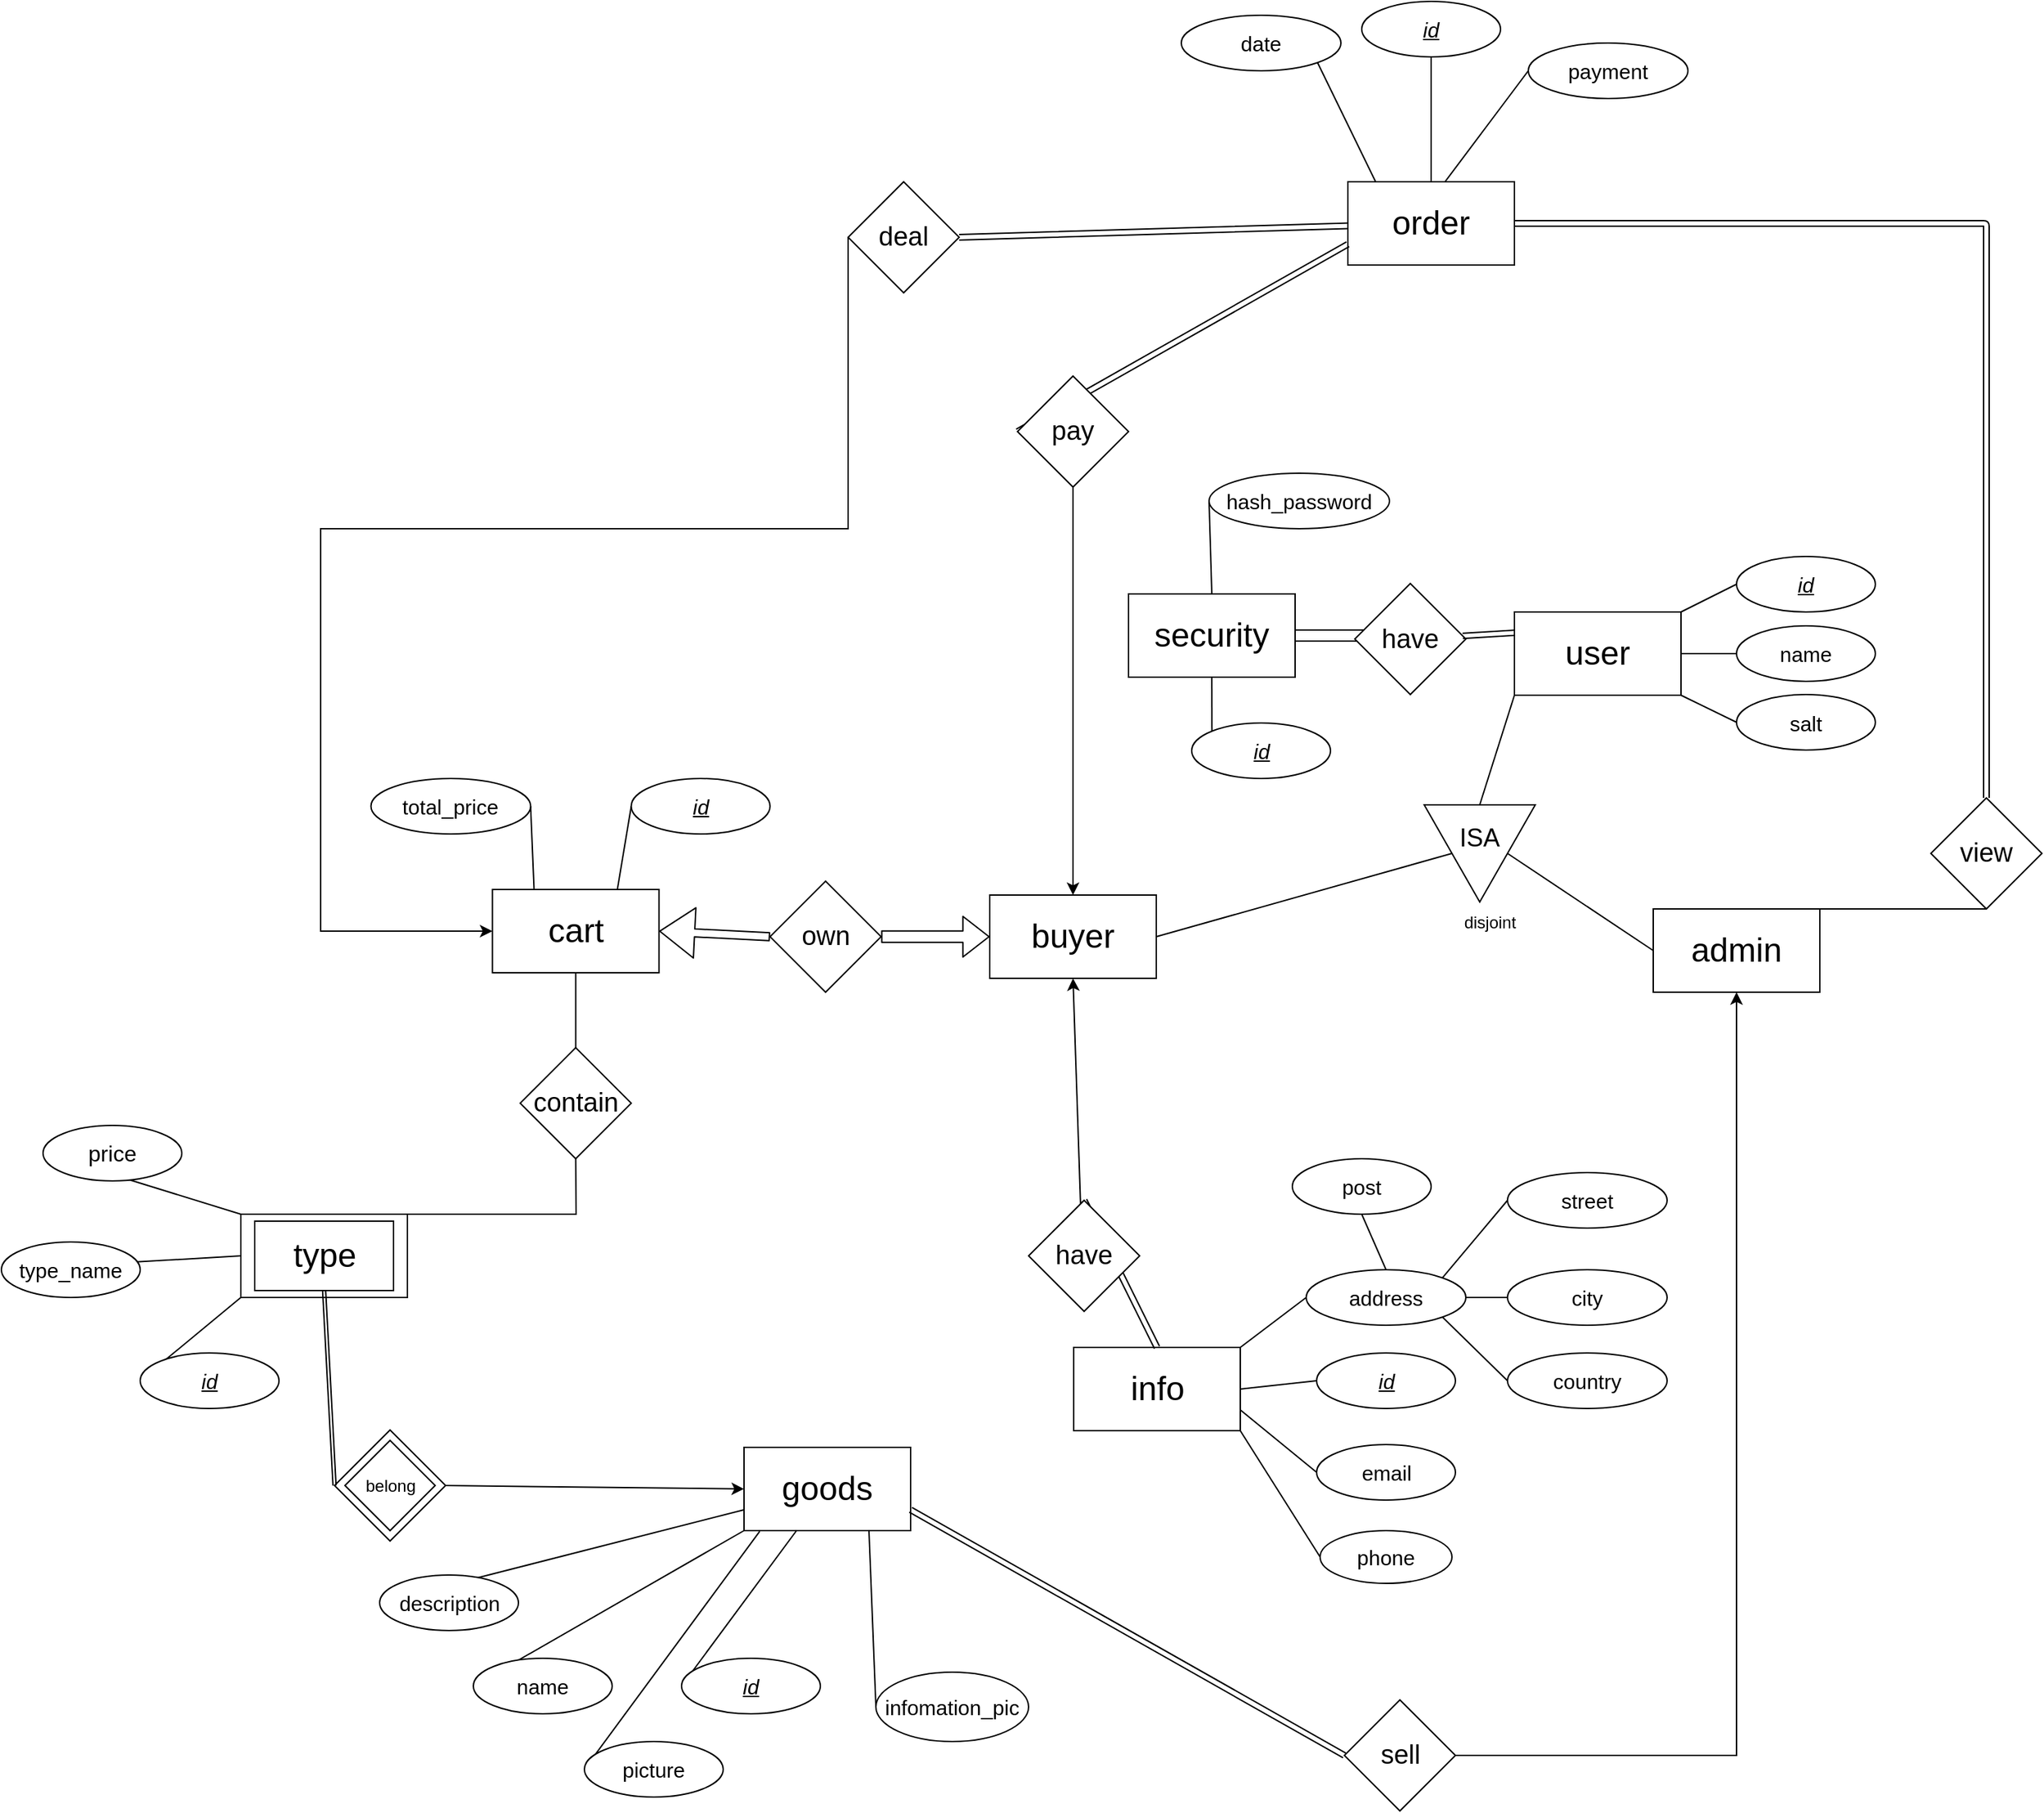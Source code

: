 <mxfile>
    <diagram name="Page-1" id="QmgooOB9zh-g-eOi-oqv">
        <mxGraphModel dx="2100" dy="2118" grid="1" gridSize="10" guides="1" tooltips="1" connect="1" arrows="1" fold="1" page="1" pageScale="1" pageWidth="850" pageHeight="1100" background="none" math="0" shadow="0">
            <root>
                <mxCell id="0"/>
                <mxCell id="1" parent="0"/>
                <mxCell id="6UBSCnJgMbBsTfhwPMBy-22" style="rounded=0;orthogonalLoop=1;jettySize=auto;html=1;exitX=1;exitY=0.5;exitDx=0;exitDy=0;entryX=0;entryY=0.5;entryDx=0;entryDy=0;endArrow=none;endFill=0;" parent="1" source="6UBSCnJgMbBsTfhwPMBy-1" target="6UBSCnJgMbBsTfhwPMBy-15" edge="1">
                    <mxGeometry relative="1" as="geometry"/>
                </mxCell>
                <mxCell id="6UBSCnJgMbBsTfhwPMBy-29" style="edgeStyle=none;rounded=0;orthogonalLoop=1;jettySize=auto;html=1;exitX=1;exitY=0;exitDx=0;exitDy=0;entryX=0;entryY=0.5;entryDx=0;entryDy=0;endArrow=none;endFill=0;" parent="1" source="6UBSCnJgMbBsTfhwPMBy-1" target="6UBSCnJgMbBsTfhwPMBy-12" edge="1">
                    <mxGeometry relative="1" as="geometry"/>
                </mxCell>
                <mxCell id="6UBSCnJgMbBsTfhwPMBy-163" style="edgeStyle=none;rounded=0;orthogonalLoop=1;jettySize=auto;html=1;exitX=0;exitY=1;exitDx=0;exitDy=0;entryX=0;entryY=0.5;entryDx=0;entryDy=0;endArrow=none;endFill=0;" parent="1" source="6UBSCnJgMbBsTfhwPMBy-1" target="6UBSCnJgMbBsTfhwPMBy-162" edge="1">
                    <mxGeometry relative="1" as="geometry"/>
                </mxCell>
                <mxCell id="6UBSCnJgMbBsTfhwPMBy-1" value="&lt;h1&gt;&lt;span style=&quot;font-weight: normal;&quot;&gt;user&lt;/span&gt;&lt;/h1&gt;" style="rounded=0;whiteSpace=wrap;html=1;" parent="1" vertex="1">
                    <mxGeometry x="920" y="-450" width="120" height="60" as="geometry"/>
                </mxCell>
                <mxCell id="6UBSCnJgMbBsTfhwPMBy-4" value="&lt;h1&gt;&lt;span style=&quot;font-weight: normal;&quot;&gt;goods&lt;/span&gt;&lt;/h1&gt;" style="rounded=0;whiteSpace=wrap;html=1;" parent="1" vertex="1">
                    <mxGeometry x="365" y="152" width="120" height="60" as="geometry"/>
                </mxCell>
                <mxCell id="6UBSCnJgMbBsTfhwPMBy-6" value="&lt;h1&gt;&lt;span style=&quot;font-weight: normal;&quot;&gt;order&lt;/span&gt;&lt;/h1&gt;" style="rounded=0;whiteSpace=wrap;html=1;" parent="1" vertex="1">
                    <mxGeometry x="800" y="-760" width="120" height="60" as="geometry"/>
                </mxCell>
                <mxCell id="6UBSCnJgMbBsTfhwPMBy-7" value="&lt;h1&gt;&lt;span style=&quot;font-weight: normal;&quot;&gt;info&lt;/span&gt;&lt;/h1&gt;" style="rounded=0;whiteSpace=wrap;html=1;" parent="1" vertex="1">
                    <mxGeometry x="602.5" y="80" width="120" height="60" as="geometry"/>
                </mxCell>
                <mxCell id="6UBSCnJgMbBsTfhwPMBy-8" value="&lt;h1&gt;&lt;span style=&quot;font-weight: normal;&quot;&gt;buyer&lt;/span&gt;&lt;br&gt;&lt;/h1&gt;" style="rounded=0;whiteSpace=wrap;html=1;" parent="1" vertex="1">
                    <mxGeometry x="542" y="-246" width="120" height="60" as="geometry"/>
                </mxCell>
                <mxCell id="6UBSCnJgMbBsTfhwPMBy-12" value="&lt;font style=&quot;font-size: 15px;&quot;&gt;&lt;i&gt;&lt;u&gt;id&lt;/u&gt;&lt;/i&gt;&lt;/font&gt;" style="ellipse;whiteSpace=wrap;html=1;" parent="1" vertex="1">
                    <mxGeometry x="1080" y="-490" width="100" height="40" as="geometry"/>
                </mxCell>
                <mxCell id="6UBSCnJgMbBsTfhwPMBy-15" value="&lt;span style=&quot;font-size: 15px;&quot;&gt;name&lt;/span&gt;" style="ellipse;whiteSpace=wrap;html=1;" parent="1" vertex="1">
                    <mxGeometry x="1080" y="-440" width="100" height="40" as="geometry"/>
                </mxCell>
                <mxCell id="6UBSCnJgMbBsTfhwPMBy-149" style="edgeStyle=none;rounded=0;orthogonalLoop=1;jettySize=auto;html=1;exitX=1;exitY=0.5;exitDx=0;exitDy=0;entryX=0;entryY=0.5;entryDx=0;entryDy=0;endArrow=none;endFill=0;" parent="1" edge="1">
                    <mxGeometry relative="1" as="geometry">
                        <mxPoint x="1230" y="140" as="sourcePoint"/>
                    </mxGeometry>
                </mxCell>
                <mxCell id="6UBSCnJgMbBsTfhwPMBy-50" style="edgeStyle=none;rounded=0;orthogonalLoop=1;jettySize=auto;html=1;entryX=0;entryY=0.5;entryDx=0;entryDy=0;endArrow=none;endFill=0;exitX=0.75;exitY=0;exitDx=0;exitDy=0;" parent="1" source="6UBSCnJgMbBsTfhwPMBy-3" target="6UBSCnJgMbBsTfhwPMBy-51" edge="1">
                    <mxGeometry relative="1" as="geometry">
                        <mxPoint x="323.75" y="-30" as="sourcePoint"/>
                    </mxGeometry>
                </mxCell>
                <mxCell id="6UBSCnJgMbBsTfhwPMBy-51" value="&lt;font style=&quot;font-size: 15px;&quot;&gt;&lt;i&gt;&lt;u&gt;id&lt;/u&gt;&lt;/i&gt;&lt;/font&gt;" style="ellipse;whiteSpace=wrap;html=1;" parent="1" vertex="1">
                    <mxGeometry x="283.75" y="-330" width="100" height="40" as="geometry"/>
                </mxCell>
                <mxCell id="6UBSCnJgMbBsTfhwPMBy-54" style="edgeStyle=none;rounded=0;orthogonalLoop=1;jettySize=auto;html=1;entryX=0;entryY=0.5;entryDx=0;entryDy=0;endArrow=none;endFill=0;exitX=1;exitY=0.5;exitDx=0;exitDy=0;" parent="1" source="6UBSCnJgMbBsTfhwPMBy-7" target="6UBSCnJgMbBsTfhwPMBy-55" edge="1">
                    <mxGeometry relative="1" as="geometry">
                        <mxPoint x="672.5" y="174" as="sourcePoint"/>
                    </mxGeometry>
                </mxCell>
                <mxCell id="6UBSCnJgMbBsTfhwPMBy-55" value="&lt;font style=&quot;font-size: 15px;&quot;&gt;&lt;i&gt;&lt;u&gt;id&lt;/u&gt;&lt;/i&gt;&lt;/font&gt;" style="ellipse;whiteSpace=wrap;html=1;" parent="1" vertex="1">
                    <mxGeometry x="777.5" y="84" width="100" height="40" as="geometry"/>
                </mxCell>
                <mxCell id="6UBSCnJgMbBsTfhwPMBy-56" style="edgeStyle=none;rounded=0;orthogonalLoop=1;jettySize=auto;html=1;entryX=0;entryY=0.5;entryDx=0;entryDy=0;endArrow=none;endFill=0;" parent="1" source="6UBSCnJgMbBsTfhwPMBy-4" target="6UBSCnJgMbBsTfhwPMBy-57" edge="1">
                    <mxGeometry relative="1" as="geometry">
                        <mxPoint x="430" y="354" as="sourcePoint"/>
                    </mxGeometry>
                </mxCell>
                <mxCell id="6UBSCnJgMbBsTfhwPMBy-57" value="&lt;font style=&quot;font-size: 15px;&quot;&gt;&lt;i&gt;&lt;u&gt;id&lt;/u&gt;&lt;/i&gt;&lt;/font&gt;" style="ellipse;whiteSpace=wrap;html=1;" parent="1" vertex="1">
                    <mxGeometry x="320" y="304" width="100" height="40" as="geometry"/>
                </mxCell>
                <mxCell id="6UBSCnJgMbBsTfhwPMBy-70" style="rounded=0;orthogonalLoop=1;jettySize=auto;html=1;exitX=0;exitY=0.75;exitDx=0;exitDy=0;entryX=0;entryY=0.5;entryDx=0;entryDy=0;endArrow=none;endFill=0;" parent="1" source="6UBSCnJgMbBsTfhwPMBy-4" target="6UBSCnJgMbBsTfhwPMBy-71" edge="1">
                    <mxGeometry relative="1" as="geometry">
                        <mxPoint x="350" y="219" as="sourcePoint"/>
                    </mxGeometry>
                </mxCell>
                <mxCell id="6UBSCnJgMbBsTfhwPMBy-71" value="&lt;span style=&quot;font-size: 15px;&quot;&gt;description&lt;/span&gt;" style="ellipse;whiteSpace=wrap;html=1;" parent="1" vertex="1">
                    <mxGeometry x="102.5" y="244" width="100" height="40" as="geometry"/>
                </mxCell>
                <mxCell id="6UBSCnJgMbBsTfhwPMBy-76" style="rounded=0;orthogonalLoop=1;jettySize=auto;html=1;exitX=0;exitY=1;exitDx=0;exitDy=0;entryX=0;entryY=0.5;entryDx=0;entryDy=0;endArrow=none;endFill=0;" parent="1" source="6UBSCnJgMbBsTfhwPMBy-4" target="6UBSCnJgMbBsTfhwPMBy-77" edge="1">
                    <mxGeometry relative="1" as="geometry">
                        <mxPoint x="370" y="239" as="sourcePoint"/>
                    </mxGeometry>
                </mxCell>
                <mxCell id="6UBSCnJgMbBsTfhwPMBy-77" value="&lt;span style=&quot;font-size: 15px;&quot;&gt;name&lt;/span&gt;" style="ellipse;whiteSpace=wrap;html=1;" parent="1" vertex="1">
                    <mxGeometry x="170" y="304" width="100" height="40" as="geometry"/>
                </mxCell>
                <mxCell id="6UBSCnJgMbBsTfhwPMBy-85" style="rounded=0;orthogonalLoop=1;jettySize=auto;html=1;entryX=0.5;entryY=1;entryDx=0;entryDy=0;endArrow=none;endFill=0;exitX=0.5;exitY=0;exitDx=0;exitDy=0;" parent="1" source="6UBSCnJgMbBsTfhwPMBy-94" target="6UBSCnJgMbBsTfhwPMBy-86" edge="1">
                    <mxGeometry relative="1" as="geometry">
                        <mxPoint x="742.5" y="234" as="sourcePoint"/>
                        <mxPoint x="770.0" y="-46" as="targetPoint"/>
                    </mxGeometry>
                </mxCell>
                <mxCell id="6UBSCnJgMbBsTfhwPMBy-86" value="&lt;span style=&quot;font-size: 15px;&quot;&gt;post&lt;/span&gt;" style="ellipse;whiteSpace=wrap;html=1;" parent="1" vertex="1">
                    <mxGeometry x="760" y="-56" width="100" height="40" as="geometry"/>
                </mxCell>
                <mxCell id="6UBSCnJgMbBsTfhwPMBy-91" style="edgeStyle=none;rounded=0;orthogonalLoop=1;jettySize=auto;html=1;exitX=0;exitY=0.5;exitDx=0;exitDy=0;endArrow=none;endFill=0;shape=link;entryX=1;entryY=0.75;entryDx=0;entryDy=0;" parent="1" source="6UBSCnJgMbBsTfhwPMBy-87" target="6UBSCnJgMbBsTfhwPMBy-4" edge="1">
                    <mxGeometry relative="1" as="geometry">
                        <mxPoint x="590" y="190" as="targetPoint"/>
                    </mxGeometry>
                </mxCell>
                <mxCell id="6UBSCnJgMbBsTfhwPMBy-187" style="edgeStyle=none;rounded=0;orthogonalLoop=1;jettySize=auto;html=1;exitX=1;exitY=0.5;exitDx=0;exitDy=0;entryX=0.5;entryY=1;entryDx=0;entryDy=0;" parent="1" source="6UBSCnJgMbBsTfhwPMBy-87" target="6UBSCnJgMbBsTfhwPMBy-153" edge="1">
                    <mxGeometry relative="1" as="geometry">
                        <Array as="points">
                            <mxPoint x="1080" y="374"/>
                        </Array>
                    </mxGeometry>
                </mxCell>
                <mxCell id="6UBSCnJgMbBsTfhwPMBy-87" value="&lt;font style=&quot;font-size: 19px;&quot;&gt;sell&lt;/font&gt;" style="rhombus;whiteSpace=wrap;html=1;" parent="1" vertex="1">
                    <mxGeometry x="797.5" y="334" width="80" height="80" as="geometry"/>
                </mxCell>
                <mxCell id="6UBSCnJgMbBsTfhwPMBy-93" style="rounded=0;orthogonalLoop=1;jettySize=auto;html=1;exitX=1;exitY=0;exitDx=0;exitDy=0;entryX=0;entryY=0.5;entryDx=0;entryDy=0;endArrow=none;endFill=0;" parent="1" source="6UBSCnJgMbBsTfhwPMBy-7" target="6UBSCnJgMbBsTfhwPMBy-94" edge="1">
                    <mxGeometry relative="1" as="geometry">
                        <mxPoint x="582.5" y="224" as="sourcePoint"/>
                    </mxGeometry>
                </mxCell>
                <mxCell id="6UBSCnJgMbBsTfhwPMBy-94" value="&lt;span style=&quot;font-size: 15px;&quot;&gt;address&lt;/span&gt;" style="ellipse;whiteSpace=wrap;html=1;" parent="1" vertex="1">
                    <mxGeometry x="770" y="24" width="115" height="40" as="geometry"/>
                </mxCell>
                <mxCell id="6UBSCnJgMbBsTfhwPMBy-96" style="rounded=0;orthogonalLoop=1;jettySize=auto;html=1;exitX=1;exitY=0;exitDx=0;exitDy=0;entryX=0;entryY=0.5;entryDx=0;entryDy=0;endArrow=none;endFill=0;" parent="1" source="6UBSCnJgMbBsTfhwPMBy-94" target="6UBSCnJgMbBsTfhwPMBy-97" edge="1">
                    <mxGeometry relative="1" as="geometry">
                        <mxPoint x="850" y="104" as="sourcePoint"/>
                        <mxPoint x="950" y="44" as="targetPoint"/>
                    </mxGeometry>
                </mxCell>
                <mxCell id="6UBSCnJgMbBsTfhwPMBy-97" value="&lt;span style=&quot;font-size: 15px;&quot;&gt;street&lt;/span&gt;" style="ellipse;whiteSpace=wrap;html=1;" parent="1" vertex="1">
                    <mxGeometry x="915" y="-46" width="115" height="40" as="geometry"/>
                </mxCell>
                <mxCell id="6UBSCnJgMbBsTfhwPMBy-98" style="rounded=0;orthogonalLoop=1;jettySize=auto;html=1;exitX=1;exitY=1;exitDx=0;exitDy=0;entryX=0;entryY=0.5;entryDx=0;entryDy=0;endArrow=none;endFill=0;" parent="1" source="6UBSCnJgMbBsTfhwPMBy-94" target="6UBSCnJgMbBsTfhwPMBy-99" edge="1">
                    <mxGeometry relative="1" as="geometry">
                        <mxPoint x="890" y="124" as="sourcePoint"/>
                    </mxGeometry>
                </mxCell>
                <mxCell id="6UBSCnJgMbBsTfhwPMBy-99" value="&lt;span style=&quot;font-size: 15px;&quot;&gt;country&lt;/span&gt;" style="ellipse;whiteSpace=wrap;html=1;" parent="1" vertex="1">
                    <mxGeometry x="915" y="84" width="115" height="40" as="geometry"/>
                </mxCell>
                <mxCell id="6UBSCnJgMbBsTfhwPMBy-100" style="rounded=0;orthogonalLoop=1;jettySize=auto;html=1;exitX=1;exitY=0.5;exitDx=0;exitDy=0;entryX=0;entryY=0.5;entryDx=0;entryDy=0;endArrow=none;endFill=0;" parent="1" source="6UBSCnJgMbBsTfhwPMBy-94" target="6UBSCnJgMbBsTfhwPMBy-101" edge="1">
                    <mxGeometry relative="1" as="geometry">
                        <mxPoint x="880" y="114" as="sourcePoint"/>
                    </mxGeometry>
                </mxCell>
                <mxCell id="6UBSCnJgMbBsTfhwPMBy-101" value="&lt;span style=&quot;font-size: 15px;&quot;&gt;city&lt;br&gt;&lt;/span&gt;" style="ellipse;whiteSpace=wrap;html=1;" parent="1" vertex="1">
                    <mxGeometry x="915" y="24" width="115" height="40" as="geometry"/>
                </mxCell>
                <mxCell id="6UBSCnJgMbBsTfhwPMBy-115" style="edgeStyle=none;rounded=0;orthogonalLoop=1;jettySize=auto;html=1;exitX=0.5;exitY=0;exitDx=0;exitDy=0;entryX=0.5;entryY=0;entryDx=0;entryDy=0;endArrow=none;endFill=0;shape=link;" parent="1" source="6UBSCnJgMbBsTfhwPMBy-108" target="6UBSCnJgMbBsTfhwPMBy-7" edge="1">
                    <mxGeometry relative="1" as="geometry"/>
                </mxCell>
                <mxCell id="6UBSCnJgMbBsTfhwPMBy-146" style="edgeStyle=none;rounded=0;orthogonalLoop=1;jettySize=auto;html=1;exitX=0.5;exitY=1;exitDx=0;exitDy=0;entryX=0.5;entryY=1;entryDx=0;entryDy=0;" parent="1" source="6UBSCnJgMbBsTfhwPMBy-108" target="6UBSCnJgMbBsTfhwPMBy-8" edge="1">
                    <mxGeometry relative="1" as="geometry">
                        <mxPoint x="1452.5" y="230" as="targetPoint"/>
                    </mxGeometry>
                </mxCell>
                <mxCell id="6UBSCnJgMbBsTfhwPMBy-108" value="&lt;span style=&quot;font-size: 19px;&quot;&gt;have&lt;/span&gt;" style="rhombus;whiteSpace=wrap;html=1;" parent="1" vertex="1">
                    <mxGeometry x="570" y="-26" width="80" height="80" as="geometry"/>
                </mxCell>
                <mxCell id="6UBSCnJgMbBsTfhwPMBy-109" style="rounded=0;orthogonalLoop=1;jettySize=auto;html=1;endArrow=none;endFill=0;entryX=0;entryY=0.5;entryDx=0;entryDy=0;exitX=1;exitY=1;exitDx=0;exitDy=0;" parent="1" source="6UBSCnJgMbBsTfhwPMBy-7" target="6UBSCnJgMbBsTfhwPMBy-112" edge="1">
                    <mxGeometry relative="1" as="geometry">
                        <mxPoint x="722.5" y="154" as="sourcePoint"/>
                        <mxPoint x="711.5" y="380" as="targetPoint"/>
                    </mxGeometry>
                </mxCell>
                <mxCell id="6UBSCnJgMbBsTfhwPMBy-112" value="phone" style="ellipse;whiteSpace=wrap;html=1;fillColor=none;fontSize=15;" parent="1" vertex="1">
                    <mxGeometry x="780" y="212" width="95" height="38" as="geometry"/>
                </mxCell>
                <mxCell id="6UBSCnJgMbBsTfhwPMBy-124" style="rounded=0;orthogonalLoop=1;jettySize=auto;html=1;exitX=0.25;exitY=0;exitDx=0;exitDy=0;entryX=1;entryY=0.5;entryDx=0;entryDy=0;endArrow=none;endFill=0;" parent="1" source="6UBSCnJgMbBsTfhwPMBy-3" target="6UBSCnJgMbBsTfhwPMBy-125" edge="1">
                    <mxGeometry relative="1" as="geometry">
                        <mxPoint x="276.75" y="-194" as="sourcePoint"/>
                        <mxPoint x="366.25" y="-180" as="targetPoint"/>
                    </mxGeometry>
                </mxCell>
                <mxCell id="6UBSCnJgMbBsTfhwPMBy-125" value="&lt;span style=&quot;font-size: 15px;&quot;&gt;total_price&lt;/span&gt;" style="ellipse;whiteSpace=wrap;html=1;" parent="1" vertex="1">
                    <mxGeometry x="96.25" y="-330" width="115" height="40" as="geometry"/>
                </mxCell>
                <mxCell id="6UBSCnJgMbBsTfhwPMBy-129" style="edgeStyle=none;rounded=0;orthogonalLoop=1;jettySize=auto;html=1;exitX=0.5;exitY=0;exitDx=0;exitDy=0;entryX=0.5;entryY=1;entryDx=0;entryDy=0;endArrow=none;endFill=0;" parent="1" source="6UBSCnJgMbBsTfhwPMBy-130" target="6UBSCnJgMbBsTfhwPMBy-3" edge="1">
                    <mxGeometry relative="1" as="geometry">
                        <mxPoint x="-120" y="-100" as="targetPoint"/>
                    </mxGeometry>
                </mxCell>
                <mxCell id="6UBSCnJgMbBsTfhwPMBy-130" value="&lt;span style=&quot;font-size: 19px;&quot;&gt;contain&lt;/span&gt;" style="rhombus;whiteSpace=wrap;html=1;" parent="1" vertex="1">
                    <mxGeometry x="203.75" y="-136" width="80" height="80" as="geometry"/>
                </mxCell>
                <mxCell id="6UBSCnJgMbBsTfhwPMBy-133" style="edgeStyle=none;rounded=0;orthogonalLoop=1;jettySize=auto;html=1;exitX=0.5;exitY=0;exitDx=0;exitDy=0;entryX=0.5;entryY=1;entryDx=0;entryDy=0;endArrow=none;endFill=0;" parent="1" source="XJRDdhlwDgM6eqXqExOu-32" target="6UBSCnJgMbBsTfhwPMBy-130" edge="1">
                    <mxGeometry relative="1" as="geometry">
                        <mxPoint x="99" y="-231" as="targetPoint"/>
                        <mxPoint x="99" y="-165" as="sourcePoint"/>
                        <Array as="points">
                            <mxPoint x="244" y="-16"/>
                        </Array>
                    </mxGeometry>
                </mxCell>
                <mxCell id="6UBSCnJgMbBsTfhwPMBy-139" value="&lt;font style=&quot;font-size: 19px;&quot;&gt;own&lt;/font&gt;" style="rhombus;whiteSpace=wrap;html=1;" parent="1" vertex="1">
                    <mxGeometry x="383.75" y="-256" width="80" height="80" as="geometry"/>
                </mxCell>
                <mxCell id="6UBSCnJgMbBsTfhwPMBy-144" value="" style="shape=mxgraph.arrows2.wedgeArrow;html=1;bendable=0;startWidth=6.667;fillColor=strokeColor;defaultFillColor=invert;defaultGradientColor=invert;rounded=0;" parent="1" source="6UBSCnJgMbBsTfhwPMBy-3" edge="1">
                    <mxGeometry width="100" height="100" relative="1" as="geometry">
                        <mxPoint x="243.58" y="-259.66" as="sourcePoint"/>
                        <mxPoint x="243.58" y="-250" as="targetPoint"/>
                    </mxGeometry>
                </mxCell>
                <mxCell id="6UBSCnJgMbBsTfhwPMBy-153" value="&lt;h1&gt;&lt;span style=&quot;font-weight: normal;&quot;&gt;admin&lt;/span&gt;&lt;br&gt;&lt;/h1&gt;" style="rounded=0;whiteSpace=wrap;html=1;" parent="1" vertex="1">
                    <mxGeometry x="1020" y="-236" width="120" height="60" as="geometry"/>
                </mxCell>
                <mxCell id="6UBSCnJgMbBsTfhwPMBy-160" style="rounded=0;orthogonalLoop=1;jettySize=auto;html=1;entryX=0;entryY=0.5;entryDx=0;entryDy=0;endArrow=none;endFill=0;exitX=0.75;exitY=1;exitDx=0;exitDy=0;" parent="1" source="6UBSCnJgMbBsTfhwPMBy-4" target="6UBSCnJgMbBsTfhwPMBy-161" edge="1">
                    <mxGeometry relative="1" as="geometry">
                        <mxPoint x="730" y="344" as="sourcePoint"/>
                    </mxGeometry>
                </mxCell>
                <mxCell id="6UBSCnJgMbBsTfhwPMBy-161" value="&lt;span style=&quot;font-size: 15px;&quot;&gt;infomation_pic&lt;br&gt;&lt;/span&gt;" style="ellipse;whiteSpace=wrap;html=1;" parent="1" vertex="1">
                    <mxGeometry x="460" y="314" width="110" height="50" as="geometry"/>
                </mxCell>
                <mxCell id="6UBSCnJgMbBsTfhwPMBy-166" style="edgeStyle=none;rounded=0;orthogonalLoop=1;jettySize=auto;html=1;exitX=0.5;exitY=1;exitDx=0;exitDy=0;entryX=1;entryY=0.5;entryDx=0;entryDy=0;endArrow=none;endFill=0;" parent="1" source="6UBSCnJgMbBsTfhwPMBy-162" target="6UBSCnJgMbBsTfhwPMBy-8" edge="1">
                    <mxGeometry relative="1" as="geometry"/>
                </mxCell>
                <mxCell id="6UBSCnJgMbBsTfhwPMBy-167" style="edgeStyle=none;rounded=0;orthogonalLoop=1;jettySize=auto;html=1;exitX=0.5;exitY=0;exitDx=0;exitDy=0;entryX=0;entryY=0.5;entryDx=0;entryDy=0;endArrow=none;endFill=0;" parent="1" source="6UBSCnJgMbBsTfhwPMBy-162" target="6UBSCnJgMbBsTfhwPMBy-153" edge="1">
                    <mxGeometry relative="1" as="geometry"/>
                </mxCell>
                <mxCell id="6UBSCnJgMbBsTfhwPMBy-162" value="&lt;font style=&quot;font-size: 18px;&quot;&gt;ISA&lt;br&gt;&lt;br&gt;&lt;/font&gt;" style="triangle;whiteSpace=wrap;html=1;rotation=0;direction=south;" parent="1" vertex="1">
                    <mxGeometry x="855" y="-311" width="80" height="70" as="geometry"/>
                </mxCell>
                <mxCell id="6UBSCnJgMbBsTfhwPMBy-182" value="" style="edgeStyle=none;rounded=0;orthogonalLoop=1;jettySize=auto;html=1;entryX=0.5;entryY=1;entryDx=0;entryDy=0;endArrow=none;endFill=0;exitX=0.5;exitY=0;exitDx=0;exitDy=0;" parent="1" source="6UBSCnJgMbBsTfhwPMBy-6" target="6UBSCnJgMbBsTfhwPMBy-49" edge="1">
                    <mxGeometry relative="1" as="geometry">
                        <mxPoint x="645" y="-990" as="sourcePoint"/>
                        <mxPoint x="645" y="-1090" as="targetPoint"/>
                    </mxGeometry>
                </mxCell>
                <mxCell id="6UBSCnJgMbBsTfhwPMBy-49" value="&lt;font style=&quot;font-size: 15px;&quot;&gt;&lt;i&gt;&lt;u&gt;id&lt;/u&gt;&lt;/i&gt;&lt;/font&gt;" style="ellipse;whiteSpace=wrap;html=1;" parent="1" vertex="1">
                    <mxGeometry x="810" y="-890" width="100" height="40" as="geometry"/>
                </mxCell>
                <mxCell id="6UBSCnJgMbBsTfhwPMBy-205" style="rounded=0;orthogonalLoop=1;jettySize=auto;html=1;exitX=1;exitY=0.25;exitDx=0;exitDy=0;entryX=0;entryY=0.5;entryDx=0;entryDy=0;endArrow=none;endFill=0;" parent="1" target="6UBSCnJgMbBsTfhwPMBy-206" edge="1">
                    <mxGeometry relative="1" as="geometry">
                        <mxPoint x="870" y="-760" as="sourcePoint"/>
                        <mxPoint x="932.5" y="-705" as="targetPoint"/>
                    </mxGeometry>
                </mxCell>
                <mxCell id="6UBSCnJgMbBsTfhwPMBy-206" value="&lt;span style=&quot;font-size: 15px;&quot;&gt;payment&lt;/span&gt;" style="ellipse;whiteSpace=wrap;html=1;" parent="1" vertex="1">
                    <mxGeometry x="930" y="-860" width="115" height="40" as="geometry"/>
                </mxCell>
                <mxCell id="6UBSCnJgMbBsTfhwPMBy-210" style="rounded=0;orthogonalLoop=1;jettySize=auto;html=1;exitX=1;exitY=0.25;exitDx=0;exitDy=0;entryX=1;entryY=1;entryDx=0;entryDy=0;endArrow=none;endFill=0;" parent="1" target="6UBSCnJgMbBsTfhwPMBy-211" edge="1">
                    <mxGeometry relative="1" as="geometry">
                        <mxPoint x="820" y="-760" as="sourcePoint"/>
                        <mxPoint x="882.5" y="-705" as="targetPoint"/>
                    </mxGeometry>
                </mxCell>
                <mxCell id="6UBSCnJgMbBsTfhwPMBy-211" value="&lt;span style=&quot;font-size: 15px;&quot;&gt;date&lt;/span&gt;" style="ellipse;whiteSpace=wrap;html=1;" parent="1" vertex="1">
                    <mxGeometry x="680" y="-880" width="115" height="40" as="geometry"/>
                </mxCell>
                <mxCell id="6UBSCnJgMbBsTfhwPMBy-219" style="edgeStyle=none;rounded=0;orthogonalLoop=1;jettySize=auto;html=1;exitX=0;exitY=0.5;exitDx=0;exitDy=0;entryX=0;entryY=0.5;entryDx=0;entryDy=0;" parent="1" source="6UBSCnJgMbBsTfhwPMBy-212" target="6UBSCnJgMbBsTfhwPMBy-3" edge="1">
                    <mxGeometry relative="1" as="geometry">
                        <mxPoint x="-2.5" y="-360" as="sourcePoint"/>
                        <mxPoint x="-200" y="-176" as="targetPoint"/>
                        <Array as="points">
                            <mxPoint x="440" y="-510"/>
                            <mxPoint x="60" y="-510"/>
                            <mxPoint x="60" y="-220"/>
                        </Array>
                    </mxGeometry>
                </mxCell>
                <mxCell id="6UBSCnJgMbBsTfhwPMBy-212" value="&lt;font style=&quot;font-size: 19px;&quot;&gt;deal&lt;br&gt;&lt;/font&gt;" style="rhombus;whiteSpace=wrap;html=1;" parent="1" vertex="1">
                    <mxGeometry x="440" y="-760" width="80" height="80" as="geometry"/>
                </mxCell>
                <mxCell id="6UBSCnJgMbBsTfhwPMBy-3" value="&lt;h1&gt;&lt;font style=&quot;font-size: 24px; font-weight: normal;&quot;&gt;&lt;font style=&quot;&quot;&gt;&amp;nbsp;c&lt;/font&gt;art&amp;nbsp;&lt;/font&gt;&lt;/h1&gt;" style="rounded=0;whiteSpace=wrap;html=1;" parent="1" vertex="1">
                    <mxGeometry x="183.75" y="-250" width="120" height="60" as="geometry"/>
                </mxCell>
                <mxCell id="6UBSCnJgMbBsTfhwPMBy-220" style="edgeStyle=none;rounded=0;orthogonalLoop=1;jettySize=auto;html=1;exitX=0;exitY=0.5;exitDx=0;exitDy=0;shape=link;entryX=0;entryY=0.75;entryDx=0;entryDy=0;" parent="1" source="6UBSCnJgMbBsTfhwPMBy-221" target="6UBSCnJgMbBsTfhwPMBy-6" edge="1">
                    <mxGeometry relative="1" as="geometry">
                        <mxPoint x="800" y="-740" as="targetPoint"/>
                    </mxGeometry>
                </mxCell>
                <mxCell id="6UBSCnJgMbBsTfhwPMBy-223" style="edgeStyle=none;rounded=0;orthogonalLoop=1;jettySize=auto;html=1;exitX=0.5;exitY=1;exitDx=0;exitDy=0;entryX=0.5;entryY=0;entryDx=0;entryDy=0;" parent="1" source="6UBSCnJgMbBsTfhwPMBy-221" target="6UBSCnJgMbBsTfhwPMBy-8" edge="1">
                    <mxGeometry relative="1" as="geometry">
                        <Array as="points"/>
                    </mxGeometry>
                </mxCell>
                <mxCell id="6UBSCnJgMbBsTfhwPMBy-221" value="&lt;font style=&quot;font-size: 19px;&quot;&gt;pay&lt;br&gt;&lt;/font&gt;" style="rhombus;whiteSpace=wrap;html=1;" parent="1" vertex="1">
                    <mxGeometry x="562" y="-620" width="80" height="80" as="geometry"/>
                </mxCell>
                <mxCell id="6UBSCnJgMbBsTfhwPMBy-234" style="edgeStyle=none;rounded=0;orthogonalLoop=1;jettySize=auto;html=1;exitX=0.5;exitY=1;exitDx=0;exitDy=0;entryX=1;entryY=0;entryDx=0;entryDy=0;endArrow=none;endFill=0;" parent="1" source="6UBSCnJgMbBsTfhwPMBy-228" target="6UBSCnJgMbBsTfhwPMBy-153" edge="1">
                    <mxGeometry relative="1" as="geometry">
                        <Array as="points"/>
                    </mxGeometry>
                </mxCell>
                <mxCell id="6UBSCnJgMbBsTfhwPMBy-228" value="&lt;span style=&quot;font-size: 19px;&quot;&gt;view&lt;/span&gt;" style="rhombus;whiteSpace=wrap;html=1;" parent="1" vertex="1">
                    <mxGeometry x="1220" y="-316" width="80" height="80" as="geometry"/>
                </mxCell>
                <mxCell id="XJRDdhlwDgM6eqXqExOu-2" value="disjoint" style="text;html=1;strokeColor=none;fillColor=none;align=center;verticalAlign=middle;whiteSpace=wrap;rounded=0;" parent="1" vertex="1">
                    <mxGeometry x="865" y="-241" width="75" height="30" as="geometry"/>
                </mxCell>
                <mxCell id="XJRDdhlwDgM6eqXqExOu-6" style="rounded=0;orthogonalLoop=1;jettySize=auto;html=1;entryX=0;entryY=0.5;entryDx=0;entryDy=0;endArrow=none;endFill=0;exitX=0;exitY=0;exitDx=0;exitDy=0;" parent="1" source="XJRDdhlwDgM6eqXqExOu-32" target="XJRDdhlwDgM6eqXqExOu-7" edge="1">
                    <mxGeometry relative="1" as="geometry">
                        <mxPoint x="-100" y="24.5" as="sourcePoint"/>
                    </mxGeometry>
                </mxCell>
                <mxCell id="XJRDdhlwDgM6eqXqExOu-7" value="price" style="ellipse;whiteSpace=wrap;html=1;fontSize=16;" parent="1" vertex="1">
                    <mxGeometry x="-140" y="-80" width="100" height="40" as="geometry"/>
                </mxCell>
                <mxCell id="XJRDdhlwDgM6eqXqExOu-9" style="rounded=0;orthogonalLoop=1;jettySize=auto;html=1;entryX=0;entryY=0.5;entryDx=0;entryDy=0;endArrow=none;endFill=0;exitX=0;exitY=0.5;exitDx=0;exitDy=0;" parent="1" source="XJRDdhlwDgM6eqXqExOu-32" target="XJRDdhlwDgM6eqXqExOu-10" edge="1">
                    <mxGeometry relative="1" as="geometry">
                        <mxPoint x="-110" y="34.5" as="sourcePoint"/>
                    </mxGeometry>
                </mxCell>
                <mxCell id="XJRDdhlwDgM6eqXqExOu-10" value="&lt;span style=&quot;font-size: 15px;&quot;&gt;type_name&lt;/span&gt;" style="ellipse;whiteSpace=wrap;html=1;" parent="1" vertex="1">
                    <mxGeometry x="-170" y="4" width="100" height="40" as="geometry"/>
                </mxCell>
                <mxCell id="XJRDdhlwDgM6eqXqExOu-15" style="rounded=0;orthogonalLoop=1;jettySize=auto;html=1;exitX=0.094;exitY=1.009;exitDx=0;exitDy=0;entryX=0;entryY=0.5;entryDx=0;entryDy=0;endArrow=none;endFill=0;exitPerimeter=0;" parent="1" source="6UBSCnJgMbBsTfhwPMBy-4" target="XJRDdhlwDgM6eqXqExOu-16" edge="1">
                    <mxGeometry relative="1" as="geometry">
                        <mxPoint x="300" y="354" as="sourcePoint"/>
                    </mxGeometry>
                </mxCell>
                <mxCell id="XJRDdhlwDgM6eqXqExOu-16" value="&lt;span style=&quot;font-size: 15px;&quot;&gt;picture&lt;/span&gt;" style="ellipse;whiteSpace=wrap;html=1;" parent="1" vertex="1">
                    <mxGeometry x="250" y="364" width="100" height="40" as="geometry"/>
                </mxCell>
                <mxCell id="XJRDdhlwDgM6eqXqExOu-18" style="rounded=0;orthogonalLoop=1;jettySize=auto;html=1;entryX=0;entryY=0.5;entryDx=0;entryDy=0;endArrow=none;endFill=0;" parent="1" target="XJRDdhlwDgM6eqXqExOu-19" edge="1">
                    <mxGeometry relative="1" as="geometry">
                        <mxPoint x="1040" y="-390" as="sourcePoint"/>
                    </mxGeometry>
                </mxCell>
                <mxCell id="XJRDdhlwDgM6eqXqExOu-19" value="&lt;font style=&quot;font-size: 15px;&quot;&gt;salt&lt;/font&gt;" style="ellipse;whiteSpace=wrap;html=1;" parent="1" vertex="1">
                    <mxGeometry x="1080" y="-390.5" width="100" height="40" as="geometry"/>
                </mxCell>
                <mxCell id="XJRDdhlwDgM6eqXqExOu-20" value="&lt;h1&gt;&lt;span style=&quot;font-weight: normal;&quot;&gt;security&lt;/span&gt;&lt;/h1&gt;" style="rounded=0;whiteSpace=wrap;html=1;" parent="1" vertex="1">
                    <mxGeometry x="642" y="-463" width="120" height="60" as="geometry"/>
                </mxCell>
                <mxCell id="XJRDdhlwDgM6eqXqExOu-21" style="edgeStyle=none;rounded=0;orthogonalLoop=1;jettySize=auto;html=1;exitX=0;exitY=0.5;exitDx=0;exitDy=0;endArrow=none;endFill=0;shape=link;width=-8;entryX=1;entryY=0.5;entryDx=0;entryDy=0;" parent="1" target="XJRDdhlwDgM6eqXqExOu-20" edge="1">
                    <mxGeometry relative="1" as="geometry">
                        <mxPoint x="842" y="-433" as="targetPoint"/>
                        <mxPoint x="849.5" y="-433.0" as="sourcePoint"/>
                    </mxGeometry>
                </mxCell>
                <mxCell id="XJRDdhlwDgM6eqXqExOu-22" value="&lt;span style=&quot;font-size: 19px;&quot;&gt;have&lt;/span&gt;" style="rhombus;whiteSpace=wrap;html=1;" parent="1" vertex="1">
                    <mxGeometry x="805" y="-470.5" width="80" height="80" as="geometry"/>
                </mxCell>
                <mxCell id="XJRDdhlwDgM6eqXqExOu-24" style="edgeStyle=none;rounded=0;orthogonalLoop=1;jettySize=auto;html=1;endArrow=none;endFill=0;shape=link;width=-3.846;exitX=0;exitY=0.25;exitDx=0;exitDy=0;" parent="1" source="6UBSCnJgMbBsTfhwPMBy-1" target="XJRDdhlwDgM6eqXqExOu-22" edge="1">
                    <mxGeometry relative="1" as="geometry">
                        <mxPoint x="860" y="-590" as="targetPoint"/>
                        <mxPoint x="880" y="-470" as="sourcePoint"/>
                    </mxGeometry>
                </mxCell>
                <mxCell id="XJRDdhlwDgM6eqXqExOu-25" style="rounded=0;orthogonalLoop=1;jettySize=auto;html=1;exitX=0.5;exitY=0;exitDx=0;exitDy=0;entryX=0;entryY=0.5;entryDx=0;entryDy=0;endArrow=none;endFill=0;" parent="1" source="XJRDdhlwDgM6eqXqExOu-20" target="XJRDdhlwDgM6eqXqExOu-26" edge="1">
                    <mxGeometry relative="1" as="geometry">
                        <mxPoint x="697" y="-610" as="sourcePoint"/>
                    </mxGeometry>
                </mxCell>
                <mxCell id="XJRDdhlwDgM6eqXqExOu-26" value="&lt;font style=&quot;font-size: 15px;&quot;&gt;hash_password&lt;/font&gt;" style="ellipse;whiteSpace=wrap;html=1;" parent="1" vertex="1">
                    <mxGeometry x="700" y="-550" width="130" height="40" as="geometry"/>
                </mxCell>
                <mxCell id="XJRDdhlwDgM6eqXqExOu-30" value="belong" style="rhombus;whiteSpace=wrap;html=1;" parent="1" vertex="1">
                    <mxGeometry x="70" y="139.5" width="80" height="80" as="geometry"/>
                </mxCell>
                <mxCell id="XJRDdhlwDgM6eqXqExOu-31" value="belong" style="rhombus;whiteSpace=wrap;html=1;" parent="1" vertex="1">
                    <mxGeometry x="77.5" y="147" width="65" height="65" as="geometry"/>
                </mxCell>
                <mxCell id="XJRDdhlwDgM6eqXqExOu-32" value="&lt;h1&gt;goods&lt;/h1&gt;" style="rounded=0;whiteSpace=wrap;html=1;movable=1;resizable=1;rotatable=1;deletable=1;editable=1;locked=0;connectable=1;" parent="1" vertex="1">
                    <mxGeometry x="2.5" y="-16" width="120" height="60" as="geometry"/>
                </mxCell>
                <mxCell id="XJRDdhlwDgM6eqXqExOu-34" value="&lt;h1&gt;&lt;span style=&quot;font-weight: normal;&quot;&gt;type&lt;/span&gt;&lt;/h1&gt;" style="rounded=0;whiteSpace=wrap;html=1;movable=1;resizable=1;rotatable=1;deletable=1;editable=1;locked=0;connectable=1;" parent="1" vertex="1">
                    <mxGeometry x="12.5" y="-11" width="100" height="50" as="geometry"/>
                </mxCell>
                <mxCell id="XJRDdhlwDgM6eqXqExOu-36" style="edgeStyle=none;rounded=0;orthogonalLoop=1;jettySize=auto;html=1;exitX=1;exitY=0.5;exitDx=0;exitDy=0;entryX=0;entryY=0.5;entryDx=0;entryDy=0;" parent="1" source="XJRDdhlwDgM6eqXqExOu-30" target="6UBSCnJgMbBsTfhwPMBy-4" edge="1">
                    <mxGeometry relative="1" as="geometry">
                        <mxPoint x="130" y="164" as="sourcePoint"/>
                        <mxPoint x="110" y="189" as="targetPoint"/>
                    </mxGeometry>
                </mxCell>
                <mxCell id="XJRDdhlwDgM6eqXqExOu-37" style="edgeStyle=none;rounded=0;orthogonalLoop=1;jettySize=auto;html=1;exitX=0.5;exitY=1;exitDx=0;exitDy=0;entryX=0;entryY=0.5;entryDx=0;entryDy=0;endArrow=none;endFill=0;shape=link;width=2.222;" parent="1" source="XJRDdhlwDgM6eqXqExOu-34" target="XJRDdhlwDgM6eqXqExOu-30" edge="1">
                    <mxGeometry relative="1" as="geometry">
                        <mxPoint x="-390" y="214" as="sourcePoint"/>
                        <mxPoint x="-240" y="344" as="targetPoint"/>
                    </mxGeometry>
                </mxCell>
                <mxCell id="XJRDdhlwDgM6eqXqExOu-38" style="edgeStyle=none;rounded=0;orthogonalLoop=1;jettySize=auto;html=1;entryX=0;entryY=0.5;entryDx=0;entryDy=0;endArrow=none;endFill=0;exitX=0;exitY=1;exitDx=0;exitDy=0;" parent="1" source="XJRDdhlwDgM6eqXqExOu-32" target="XJRDdhlwDgM6eqXqExOu-39" edge="1">
                    <mxGeometry relative="1" as="geometry">
                        <mxPoint x="-50" y="90" as="sourcePoint"/>
                    </mxGeometry>
                </mxCell>
                <mxCell id="XJRDdhlwDgM6eqXqExOu-39" value="&lt;font style=&quot;font-size: 15px;&quot;&gt;&lt;i&gt;&lt;u&gt;id&lt;/u&gt;&lt;/i&gt;&lt;/font&gt;" style="ellipse;whiteSpace=wrap;html=1;" parent="1" vertex="1">
                    <mxGeometry x="-70" y="84" width="100" height="40" as="geometry"/>
                </mxCell>
                <mxCell id="2" style="rounded=0;orthogonalLoop=1;jettySize=auto;html=1;exitX=1;exitY=0.75;exitDx=0;exitDy=0;entryX=0;entryY=0.5;entryDx=0;entryDy=0;endArrow=none;endFill=0;" parent="1" source="6UBSCnJgMbBsTfhwPMBy-7" target="3" edge="1">
                    <mxGeometry relative="1" as="geometry">
                        <mxPoint x="702.5" y="-196" as="sourcePoint"/>
                    </mxGeometry>
                </mxCell>
                <mxCell id="3" value="&lt;font style=&quot;font-size: 15px;&quot;&gt;email&lt;br&gt;&lt;/font&gt;" style="ellipse;whiteSpace=wrap;html=1;" parent="1" vertex="1">
                    <mxGeometry x="777.5" y="150" width="100" height="40" as="geometry"/>
                </mxCell>
                <mxCell id="6" value="" style="edgeStyle=none;rounded=0;orthogonalLoop=1;jettySize=auto;html=1;exitX=0.5;exitY=1;exitDx=0;exitDy=0;entryX=0;entryY=1;entryDx=0;entryDy=0;endArrow=none;endFill=0;" parent="1" source="XJRDdhlwDgM6eqXqExOu-20" target="XJRDdhlwDgM6eqXqExOu-28" edge="1">
                    <mxGeometry relative="1" as="geometry">
                        <mxPoint x="842" y="-470" as="sourcePoint"/>
                        <mxPoint x="762.0" y="-549" as="targetPoint"/>
                    </mxGeometry>
                </mxCell>
                <mxCell id="XJRDdhlwDgM6eqXqExOu-28" value="&lt;font style=&quot;font-size: 15px;&quot;&gt;&lt;i&gt;&lt;u&gt;id&lt;/u&gt;&lt;/i&gt;&lt;/font&gt;" style="ellipse;whiteSpace=wrap;html=1;" parent="1" vertex="1">
                    <mxGeometry x="687.5" y="-370" width="100" height="40" as="geometry"/>
                </mxCell>
                <mxCell id="9" value="" style="group;" parent="1" vertex="1" connectable="0">
                    <mxGeometry x="670" y="-80.0" width="10" height="0.29" as="geometry"/>
                </mxCell>
                <mxCell id="11" value="" style="shape=flexArrow;endArrow=classic;html=1;exitX=1;exitY=0.5;exitDx=0;exitDy=0;width=8.333;endSize=5.933;entryX=0;entryY=0.5;entryDx=0;entryDy=0;fillColor=none;" parent="1" source="6UBSCnJgMbBsTfhwPMBy-139" target="6UBSCnJgMbBsTfhwPMBy-8" edge="1">
                    <mxGeometry width="50" height="50" relative="1" as="geometry">
                        <mxPoint x="470" y="-186" as="sourcePoint"/>
                        <mxPoint x="520" y="-236" as="targetPoint"/>
                        <Array as="points"/>
                    </mxGeometry>
                </mxCell>
                <mxCell id="12" style="edgeStyle=none;rounded=0;orthogonalLoop=1;jettySize=auto;html=1;exitX=1;exitY=0.5;exitDx=0;exitDy=0;shape=link;" parent="1" source="6UBSCnJgMbBsTfhwPMBy-212" target="6UBSCnJgMbBsTfhwPMBy-6" edge="1">
                    <mxGeometry relative="1" as="geometry">
                        <mxPoint x="860" y="-690" as="targetPoint"/>
                    </mxGeometry>
                </mxCell>
                <mxCell id="15" value="" style="endArrow=none;html=1;shape=link;exitX=0.5;exitY=0;exitDx=0;exitDy=0;entryX=1;entryY=0.5;entryDx=0;entryDy=0;" parent="1" source="6UBSCnJgMbBsTfhwPMBy-228" target="6UBSCnJgMbBsTfhwPMBy-6" edge="1">
                    <mxGeometry width="50" height="50" relative="1" as="geometry">
                        <mxPoint x="910" y="-580" as="sourcePoint"/>
                        <mxPoint x="960" y="-630" as="targetPoint"/>
                        <Array as="points">
                            <mxPoint x="1260" y="-730"/>
                        </Array>
                    </mxGeometry>
                </mxCell>
                <mxCell id="20" value="" style="shape=flexArrow;endArrow=classic;html=1;width=5.714;endSize=8.067;exitX=0;exitY=0.5;exitDx=0;exitDy=0;endWidth=29.524;entryX=1;entryY=0.5;entryDx=0;entryDy=0;" parent="1" source="6UBSCnJgMbBsTfhwPMBy-139" target="6UBSCnJgMbBsTfhwPMBy-3" edge="1">
                    <mxGeometry width="50" height="50" relative="1" as="geometry">
                        <mxPoint x="375" y="-300.5" as="sourcePoint"/>
                        <mxPoint x="425" y="-350.5" as="targetPoint"/>
                    </mxGeometry>
                </mxCell>
            </root>
        </mxGraphModel>
    </diagram>
</mxfile>
